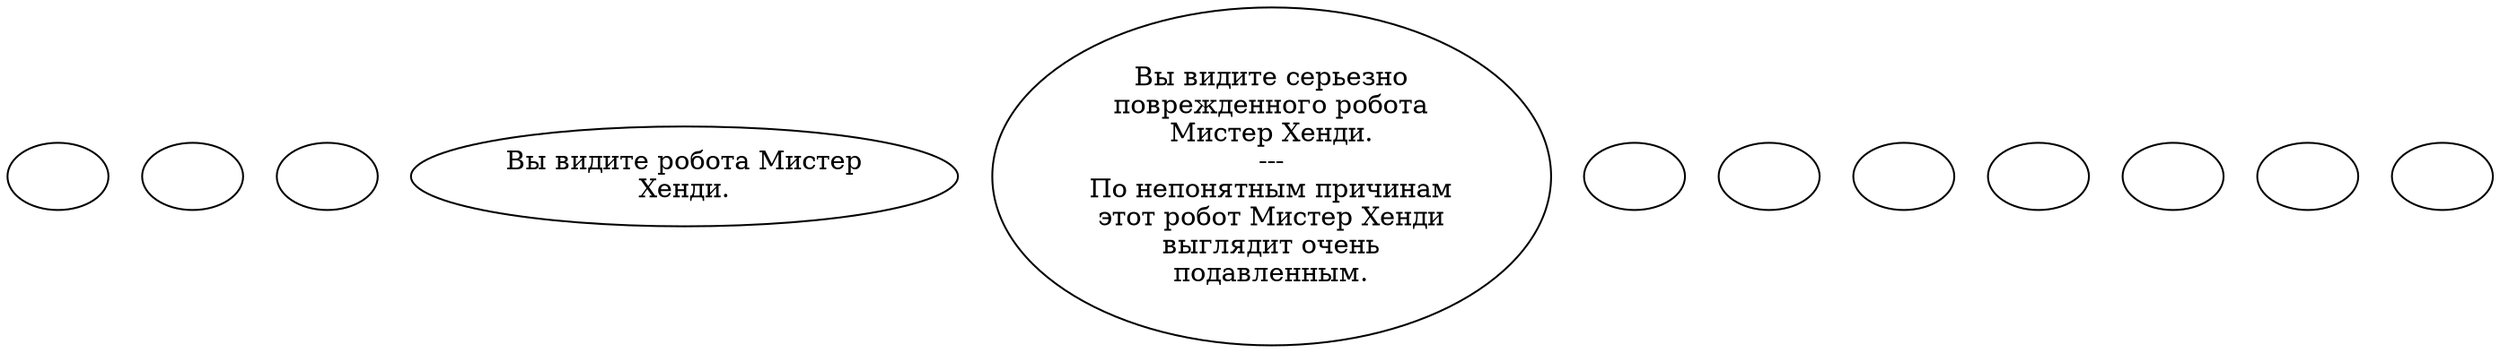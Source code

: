 digraph epac1 {
  "start" [style=filled       fillcolor="#FFFFFF"       color="#000000"]
  "start" [label=""]
  "timed_event_p_proc" [style=filled       fillcolor="#FFFFFF"       color="#000000"]
  "timed_event_p_proc" [label=""]
  "use_p_proc" [style=filled       fillcolor="#FFFFFF"       color="#000000"]
  "use_p_proc" [label=""]
  "look_at_p_proc" [style=filled       fillcolor="#FFFFFF"       color="#000000"]
  "look_at_p_proc" [label="Вы видите робота Мистер\nХенди."]
  "description_p_proc" [style=filled       fillcolor="#FFFFFF"       color="#000000"]
  "description_p_proc" [label="Вы видите серьезно\nповрежденного робота\nМистер Хенди.\n---\nПо непонятным причинам\nэтот робот Мистер Хенди\nвыглядит очень\nподавленным."]
  "use_skill_on_p_proc" [style=filled       fillcolor="#FFFFFF"       color="#000000"]
  "use_skill_on_p_proc" [label=""]
  "use_obj_on_p_proc" [style=filled       fillcolor="#FFFFFF"       color="#000000"]
  "use_obj_on_p_proc" [label=""]
  "damage_p_proc" [style=filled       fillcolor="#FFFFFF"       color="#000000"]
  "damage_p_proc" [label=""]
  "map_enter_p_proc" [style=filled       fillcolor="#FFFFFF"       color="#000000"]
  "map_enter_p_proc" [label=""]
  "map_update_p_proc" [style=filled       fillcolor="#FFFFFF"       color="#000000"]
  "map_update_p_proc" [label=""]
  "talk_p_proc" [style=filled       fillcolor="#FFFFFF"       color="#000000"]
  "talk_p_proc" [label=""]
  "push_p_proc" [style=filled       fillcolor="#FFFFFF"       color="#000000"]
  "push_p_proc" [label=""]
}